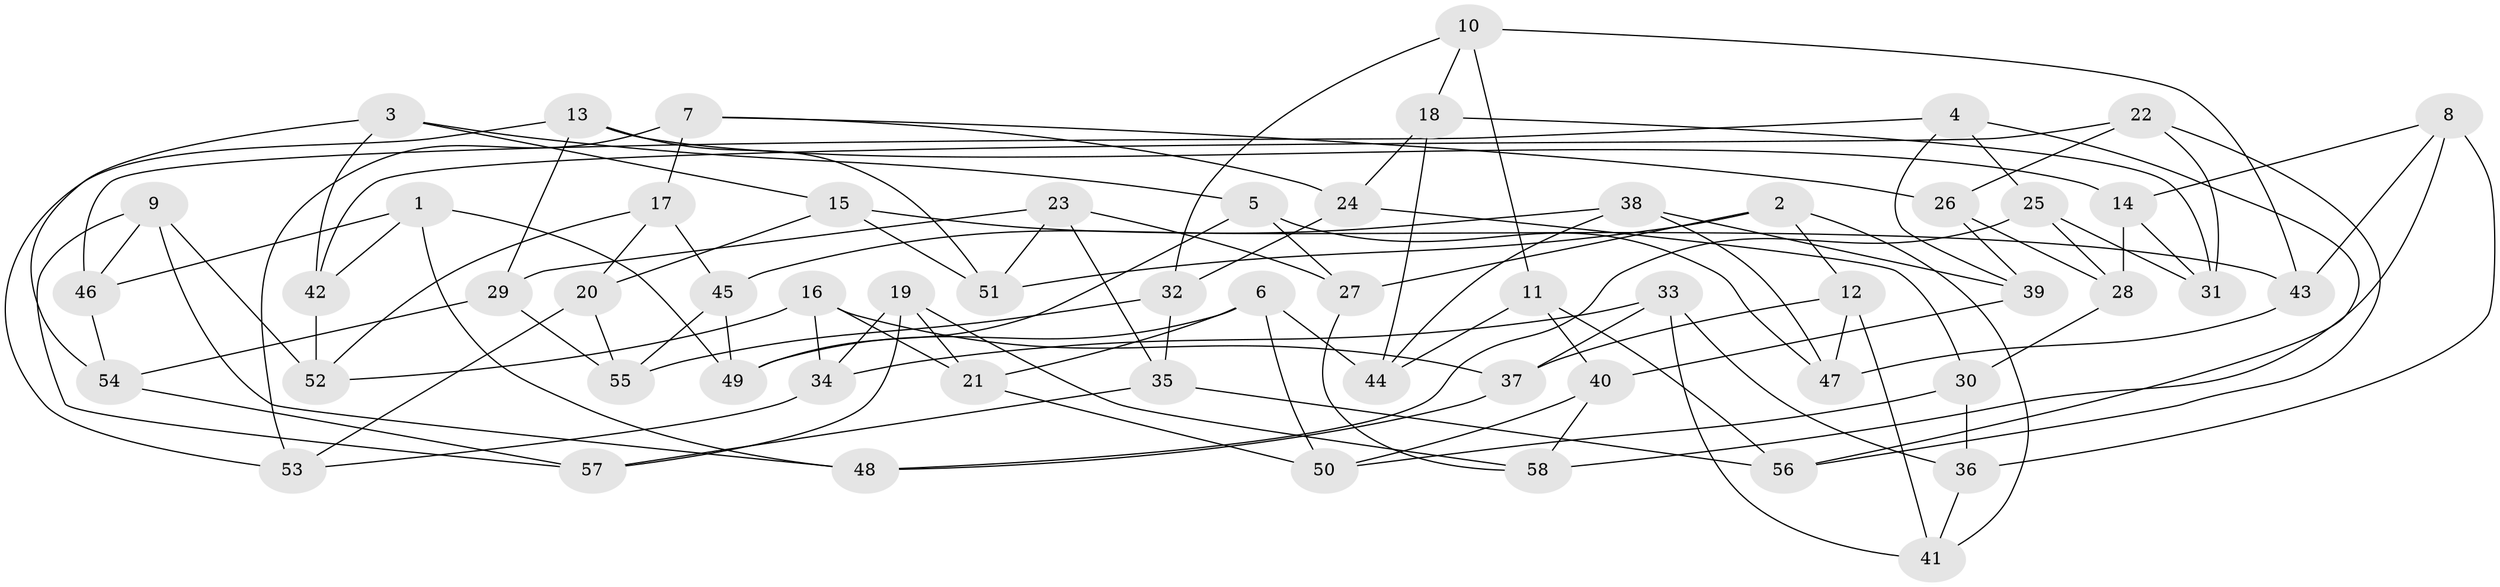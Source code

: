 // coarse degree distribution, {6: 0.27586206896551724, 3: 0.034482758620689655, 10: 0.034482758620689655, 8: 0.13793103448275862, 4: 0.41379310344827586, 7: 0.10344827586206896}
// Generated by graph-tools (version 1.1) at 2025/20/03/04/25 18:20:37]
// undirected, 58 vertices, 116 edges
graph export_dot {
graph [start="1"]
  node [color=gray90,style=filled];
  1;
  2;
  3;
  4;
  5;
  6;
  7;
  8;
  9;
  10;
  11;
  12;
  13;
  14;
  15;
  16;
  17;
  18;
  19;
  20;
  21;
  22;
  23;
  24;
  25;
  26;
  27;
  28;
  29;
  30;
  31;
  32;
  33;
  34;
  35;
  36;
  37;
  38;
  39;
  40;
  41;
  42;
  43;
  44;
  45;
  46;
  47;
  48;
  49;
  50;
  51;
  52;
  53;
  54;
  55;
  56;
  57;
  58;
  1 -- 46;
  1 -- 48;
  1 -- 49;
  1 -- 42;
  2 -- 51;
  2 -- 12;
  2 -- 27;
  2 -- 41;
  3 -- 42;
  3 -- 54;
  3 -- 5;
  3 -- 15;
  4 -- 39;
  4 -- 25;
  4 -- 46;
  4 -- 56;
  5 -- 47;
  5 -- 27;
  5 -- 49;
  6 -- 44;
  6 -- 49;
  6 -- 21;
  6 -- 50;
  7 -- 17;
  7 -- 26;
  7 -- 53;
  7 -- 24;
  8 -- 14;
  8 -- 58;
  8 -- 43;
  8 -- 36;
  9 -- 46;
  9 -- 57;
  9 -- 52;
  9 -- 48;
  10 -- 32;
  10 -- 18;
  10 -- 11;
  10 -- 43;
  11 -- 40;
  11 -- 44;
  11 -- 56;
  12 -- 47;
  12 -- 41;
  12 -- 37;
  13 -- 29;
  13 -- 53;
  13 -- 51;
  13 -- 14;
  14 -- 31;
  14 -- 28;
  15 -- 20;
  15 -- 51;
  15 -- 43;
  16 -- 21;
  16 -- 52;
  16 -- 37;
  16 -- 34;
  17 -- 52;
  17 -- 45;
  17 -- 20;
  18 -- 44;
  18 -- 24;
  18 -- 31;
  19 -- 34;
  19 -- 58;
  19 -- 21;
  19 -- 57;
  20 -- 55;
  20 -- 53;
  21 -- 50;
  22 -- 31;
  22 -- 56;
  22 -- 26;
  22 -- 42;
  23 -- 35;
  23 -- 27;
  23 -- 29;
  23 -- 51;
  24 -- 32;
  24 -- 30;
  25 -- 31;
  25 -- 48;
  25 -- 28;
  26 -- 28;
  26 -- 39;
  27 -- 58;
  28 -- 30;
  29 -- 55;
  29 -- 54;
  30 -- 50;
  30 -- 36;
  32 -- 35;
  32 -- 55;
  33 -- 41;
  33 -- 34;
  33 -- 36;
  33 -- 37;
  34 -- 53;
  35 -- 56;
  35 -- 57;
  36 -- 41;
  37 -- 48;
  38 -- 39;
  38 -- 47;
  38 -- 45;
  38 -- 44;
  39 -- 40;
  40 -- 58;
  40 -- 50;
  42 -- 52;
  43 -- 47;
  45 -- 49;
  45 -- 55;
  46 -- 54;
  54 -- 57;
}
